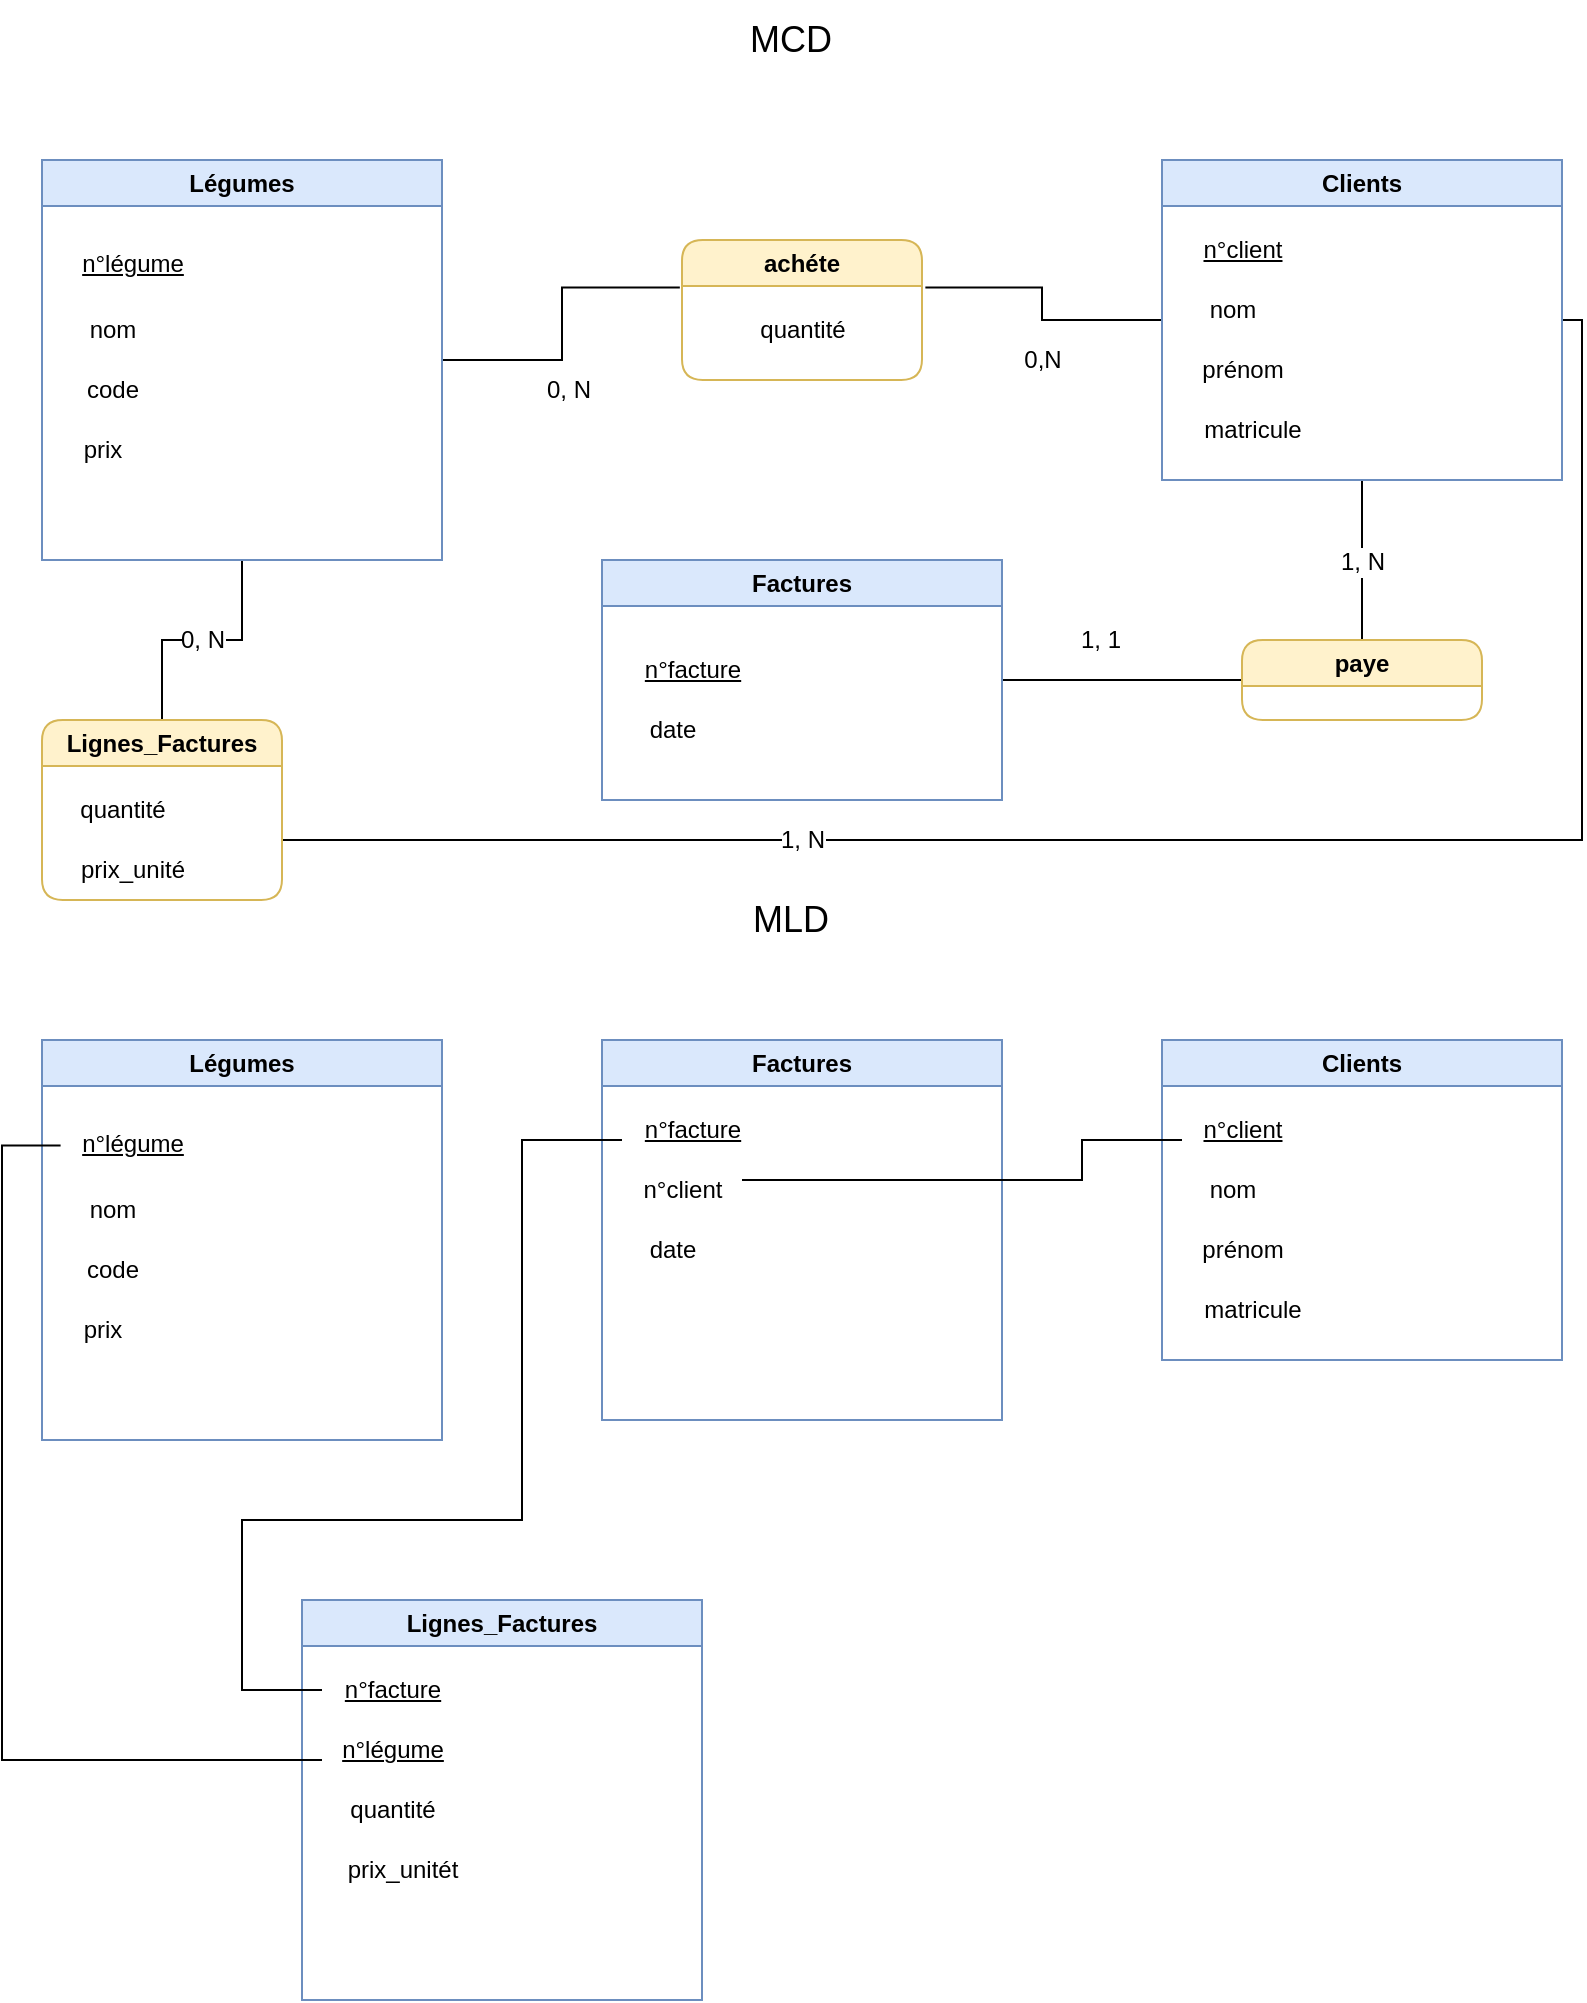 <mxfile version="20.8.1" type="device"><diagram id="XVdJ0i99iqBaNpehgFba" name="Page-1"><mxGraphModel dx="1430" dy="770" grid="1" gridSize="10" guides="1" tooltips="1" connect="1" arrows="1" fold="1" page="1" pageScale="1" pageWidth="827" pageHeight="1169" math="0" shadow="0"><root><mxCell id="0"/><mxCell id="1" parent="0"/><mxCell id="7ZcVn0kmiV8bd5WpWsZO-18" style="edgeStyle=orthogonalEdgeStyle;rounded=0;orthogonalLoop=1;jettySize=auto;html=1;entryX=-0.009;entryY=0.34;entryDx=0;entryDy=0;entryPerimeter=0;fontSize=12;endArrow=none;endFill=0;" edge="1" parent="1" source="7ZcVn0kmiV8bd5WpWsZO-1" target="7ZcVn0kmiV8bd5WpWsZO-16"><mxGeometry relative="1" as="geometry"/></mxCell><mxCell id="7ZcVn0kmiV8bd5WpWsZO-20" value="0, N" style="edgeLabel;html=1;align=center;verticalAlign=middle;resizable=0;points=[];fontSize=12;" vertex="1" connectable="0" parent="7ZcVn0kmiV8bd5WpWsZO-18"><mxGeometry x="-0.378" y="1" relative="1" as="geometry"><mxPoint x="15" y="16" as="offset"/></mxGeometry></mxCell><mxCell id="7ZcVn0kmiV8bd5WpWsZO-99" style="edgeStyle=orthogonalEdgeStyle;rounded=0;orthogonalLoop=1;jettySize=auto;html=1;entryX=0.5;entryY=0;entryDx=0;entryDy=0;fontSize=12;endArrow=none;endFill=0;" edge="1" parent="1" source="7ZcVn0kmiV8bd5WpWsZO-1" target="7ZcVn0kmiV8bd5WpWsZO-93"><mxGeometry relative="1" as="geometry"><Array as="points"><mxPoint x="140" y="360"/><mxPoint x="100" y="360"/></Array></mxGeometry></mxCell><mxCell id="7ZcVn0kmiV8bd5WpWsZO-101" value="0, N" style="edgeLabel;html=1;align=center;verticalAlign=middle;resizable=0;points=[];fontSize=12;" vertex="1" connectable="0" parent="7ZcVn0kmiV8bd5WpWsZO-99"><mxGeometry x="-0.282" y="1" relative="1" as="geometry"><mxPoint x="-17" y="-1" as="offset"/></mxGeometry></mxCell><mxCell id="7ZcVn0kmiV8bd5WpWsZO-1" value="Légumes" style="swimlane;whiteSpace=wrap;html=1;fillColor=#dae8fc;strokeColor=#6c8ebf;" vertex="1" parent="1"><mxGeometry x="40" y="120" width="200" height="200" as="geometry"/></mxCell><mxCell id="7ZcVn0kmiV8bd5WpWsZO-3" value="&lt;font style=&quot;font-size: 12px;&quot;&gt;&lt;u&gt;n°légume&lt;/u&gt;&lt;/font&gt;" style="text;html=1;align=center;verticalAlign=middle;resizable=0;points=[];autosize=1;strokeColor=none;fillColor=none;fontSize=18;" vertex="1" parent="7ZcVn0kmiV8bd5WpWsZO-1"><mxGeometry x="10" y="30" width="70" height="40" as="geometry"/></mxCell><mxCell id="7ZcVn0kmiV8bd5WpWsZO-5" value="nom" style="text;html=1;align=center;verticalAlign=middle;resizable=0;points=[];autosize=1;strokeColor=none;fillColor=none;fontSize=12;" vertex="1" parent="7ZcVn0kmiV8bd5WpWsZO-1"><mxGeometry x="10" y="70" width="50" height="30" as="geometry"/></mxCell><mxCell id="7ZcVn0kmiV8bd5WpWsZO-14" value="code" style="text;html=1;align=center;verticalAlign=middle;resizable=0;points=[];autosize=1;strokeColor=none;fillColor=none;fontSize=12;" vertex="1" parent="7ZcVn0kmiV8bd5WpWsZO-1"><mxGeometry x="10" y="100" width="50" height="30" as="geometry"/></mxCell><mxCell id="7ZcVn0kmiV8bd5WpWsZO-15" value="prix" style="text;html=1;align=center;verticalAlign=middle;resizable=0;points=[];autosize=1;strokeColor=none;fillColor=none;fontSize=12;" vertex="1" parent="7ZcVn0kmiV8bd5WpWsZO-1"><mxGeometry x="10" y="130" width="40" height="30" as="geometry"/></mxCell><mxCell id="7ZcVn0kmiV8bd5WpWsZO-2" value="&lt;font style=&quot;font-size: 18px;&quot;&gt;MLD&lt;/font&gt;" style="text;html=1;align=center;verticalAlign=middle;resizable=0;points=[];autosize=1;strokeColor=none;fillColor=none;" vertex="1" parent="1"><mxGeometry x="384" y="480" width="60" height="40" as="geometry"/></mxCell><mxCell id="7ZcVn0kmiV8bd5WpWsZO-17" style="edgeStyle=orthogonalEdgeStyle;rounded=0;orthogonalLoop=1;jettySize=auto;html=1;entryX=1.014;entryY=0.34;entryDx=0;entryDy=0;entryPerimeter=0;fontSize=12;endArrow=none;endFill=0;" edge="1" parent="1" source="7ZcVn0kmiV8bd5WpWsZO-7" target="7ZcVn0kmiV8bd5WpWsZO-16"><mxGeometry relative="1" as="geometry"/></mxCell><mxCell id="7ZcVn0kmiV8bd5WpWsZO-19" value="0,N" style="edgeLabel;html=1;align=center;verticalAlign=middle;resizable=0;points=[];fontSize=12;" vertex="1" connectable="0" parent="7ZcVn0kmiV8bd5WpWsZO-17"><mxGeometry x="-0.452" y="-2" relative="1" as="geometry"><mxPoint x="-23" y="22" as="offset"/></mxGeometry></mxCell><mxCell id="7ZcVn0kmiV8bd5WpWsZO-77" style="edgeStyle=orthogonalEdgeStyle;rounded=0;orthogonalLoop=1;jettySize=auto;html=1;entryX=0.5;entryY=0;entryDx=0;entryDy=0;fontSize=12;endArrow=none;endFill=0;" edge="1" parent="1" source="7ZcVn0kmiV8bd5WpWsZO-7" target="7ZcVn0kmiV8bd5WpWsZO-76"><mxGeometry relative="1" as="geometry"/></mxCell><mxCell id="7ZcVn0kmiV8bd5WpWsZO-81" value="1, N" style="edgeLabel;html=1;align=center;verticalAlign=middle;resizable=0;points=[];fontSize=12;" vertex="1" connectable="0" parent="7ZcVn0kmiV8bd5WpWsZO-77"><mxGeometry x="-0.264" relative="1" as="geometry"><mxPoint y="11" as="offset"/></mxGeometry></mxCell><mxCell id="7ZcVn0kmiV8bd5WpWsZO-102" style="edgeStyle=orthogonalEdgeStyle;rounded=0;orthogonalLoop=1;jettySize=auto;html=1;fontSize=12;endArrow=none;endFill=0;" edge="1" parent="1" source="7ZcVn0kmiV8bd5WpWsZO-7"><mxGeometry relative="1" as="geometry"><mxPoint x="160" y="460" as="targetPoint"/><Array as="points"><mxPoint x="810" y="200"/><mxPoint x="810" y="460"/></Array></mxGeometry></mxCell><mxCell id="7ZcVn0kmiV8bd5WpWsZO-103" value="1, N" style="edgeLabel;html=1;align=center;verticalAlign=middle;resizable=0;points=[];fontSize=12;" vertex="1" connectable="0" parent="7ZcVn0kmiV8bd5WpWsZO-102"><mxGeometry x="0.247" y="1" relative="1" as="geometry"><mxPoint x="-87" y="-1" as="offset"/></mxGeometry></mxCell><mxCell id="7ZcVn0kmiV8bd5WpWsZO-7" value="Clients" style="swimlane;whiteSpace=wrap;html=1;fontSize=12;fillColor=#dae8fc;strokeColor=#6c8ebf;" vertex="1" parent="1"><mxGeometry x="600" y="120" width="200" height="160" as="geometry"/></mxCell><mxCell id="7ZcVn0kmiV8bd5WpWsZO-10" value="&lt;u&gt;n°client&lt;/u&gt;" style="text;html=1;align=center;verticalAlign=middle;resizable=0;points=[];autosize=1;strokeColor=none;fillColor=none;fontSize=12;" vertex="1" parent="7ZcVn0kmiV8bd5WpWsZO-7"><mxGeometry x="10" y="30" width="60" height="30" as="geometry"/></mxCell><mxCell id="7ZcVn0kmiV8bd5WpWsZO-11" value="nom" style="text;html=1;align=center;verticalAlign=middle;resizable=0;points=[];autosize=1;strokeColor=none;fillColor=none;fontSize=12;" vertex="1" parent="7ZcVn0kmiV8bd5WpWsZO-7"><mxGeometry x="10" y="60" width="50" height="30" as="geometry"/></mxCell><mxCell id="7ZcVn0kmiV8bd5WpWsZO-12" value="prénom" style="text;html=1;align=center;verticalAlign=middle;resizable=0;points=[];autosize=1;strokeColor=none;fillColor=none;fontSize=12;" vertex="1" parent="7ZcVn0kmiV8bd5WpWsZO-7"><mxGeometry x="10" y="90" width="60" height="30" as="geometry"/></mxCell><mxCell id="7ZcVn0kmiV8bd5WpWsZO-13" value="matricule" style="text;html=1;align=center;verticalAlign=middle;resizable=0;points=[];autosize=1;strokeColor=none;fillColor=none;fontSize=12;" vertex="1" parent="7ZcVn0kmiV8bd5WpWsZO-7"><mxGeometry x="10" y="120" width="70" height="30" as="geometry"/></mxCell><mxCell id="7ZcVn0kmiV8bd5WpWsZO-16" value="achéte" style="swimlane;whiteSpace=wrap;html=1;fontSize=12;fillColor=#fff2cc;strokeColor=#d6b656;rounded=1;" vertex="1" parent="1"><mxGeometry x="360" y="160" width="120" height="70" as="geometry"/></mxCell><mxCell id="7ZcVn0kmiV8bd5WpWsZO-37" value="quantité" style="text;html=1;align=center;verticalAlign=middle;resizable=0;points=[];autosize=1;strokeColor=none;fillColor=none;fontSize=12;" vertex="1" parent="7ZcVn0kmiV8bd5WpWsZO-16"><mxGeometry x="25" y="30" width="70" height="30" as="geometry"/></mxCell><mxCell id="7ZcVn0kmiV8bd5WpWsZO-21" value="Légumes" style="swimlane;whiteSpace=wrap;html=1;fillColor=#dae8fc;strokeColor=#6c8ebf;" vertex="1" parent="1"><mxGeometry x="40" y="560" width="200" height="200" as="geometry"/></mxCell><mxCell id="7ZcVn0kmiV8bd5WpWsZO-22" value="&lt;font style=&quot;font-size: 12px;&quot;&gt;&lt;u&gt;n°légume&lt;/u&gt;&lt;/font&gt;" style="text;html=1;align=center;verticalAlign=middle;resizable=0;points=[];autosize=1;strokeColor=none;fillColor=none;fontSize=18;" vertex="1" parent="7ZcVn0kmiV8bd5WpWsZO-21"><mxGeometry x="10" y="30" width="70" height="40" as="geometry"/></mxCell><mxCell id="7ZcVn0kmiV8bd5WpWsZO-23" value="nom" style="text;html=1;align=center;verticalAlign=middle;resizable=0;points=[];autosize=1;strokeColor=none;fillColor=none;fontSize=12;" vertex="1" parent="7ZcVn0kmiV8bd5WpWsZO-21"><mxGeometry x="10" y="70" width="50" height="30" as="geometry"/></mxCell><mxCell id="7ZcVn0kmiV8bd5WpWsZO-24" value="code" style="text;html=1;align=center;verticalAlign=middle;resizable=0;points=[];autosize=1;strokeColor=none;fillColor=none;fontSize=12;" vertex="1" parent="7ZcVn0kmiV8bd5WpWsZO-21"><mxGeometry x="10" y="100" width="50" height="30" as="geometry"/></mxCell><mxCell id="7ZcVn0kmiV8bd5WpWsZO-25" value="prix" style="text;html=1;align=center;verticalAlign=middle;resizable=0;points=[];autosize=1;strokeColor=none;fillColor=none;fontSize=12;" vertex="1" parent="7ZcVn0kmiV8bd5WpWsZO-21"><mxGeometry x="10" y="130" width="40" height="30" as="geometry"/></mxCell><mxCell id="7ZcVn0kmiV8bd5WpWsZO-26" value="Clients" style="swimlane;whiteSpace=wrap;html=1;fontSize=12;fillColor=#dae8fc;strokeColor=#6c8ebf;" vertex="1" parent="1"><mxGeometry x="600" y="560" width="200" height="160" as="geometry"/></mxCell><mxCell id="7ZcVn0kmiV8bd5WpWsZO-27" value="&lt;u&gt;n°client&lt;/u&gt;" style="text;html=1;align=center;verticalAlign=middle;resizable=0;points=[];autosize=1;strokeColor=none;fillColor=none;fontSize=12;" vertex="1" parent="7ZcVn0kmiV8bd5WpWsZO-26"><mxGeometry x="10" y="30" width="60" height="30" as="geometry"/></mxCell><mxCell id="7ZcVn0kmiV8bd5WpWsZO-28" value="nom" style="text;html=1;align=center;verticalAlign=middle;resizable=0;points=[];autosize=1;strokeColor=none;fillColor=none;fontSize=12;" vertex="1" parent="7ZcVn0kmiV8bd5WpWsZO-26"><mxGeometry x="10" y="60" width="50" height="30" as="geometry"/></mxCell><mxCell id="7ZcVn0kmiV8bd5WpWsZO-29" value="prénom" style="text;html=1;align=center;verticalAlign=middle;resizable=0;points=[];autosize=1;strokeColor=none;fillColor=none;fontSize=12;" vertex="1" parent="7ZcVn0kmiV8bd5WpWsZO-26"><mxGeometry x="10" y="90" width="60" height="30" as="geometry"/></mxCell><mxCell id="7ZcVn0kmiV8bd5WpWsZO-30" value="matricule" style="text;html=1;align=center;verticalAlign=middle;resizable=0;points=[];autosize=1;strokeColor=none;fillColor=none;fontSize=12;" vertex="1" parent="7ZcVn0kmiV8bd5WpWsZO-26"><mxGeometry x="10" y="120" width="70" height="30" as="geometry"/></mxCell><mxCell id="7ZcVn0kmiV8bd5WpWsZO-31" value="Factures" style="swimlane;whiteSpace=wrap;html=1;rounded=0;fontSize=12;fillColor=#dae8fc;strokeColor=#6c8ebf;" vertex="1" parent="1"><mxGeometry x="320" y="560" width="200" height="190" as="geometry"/></mxCell><mxCell id="7ZcVn0kmiV8bd5WpWsZO-32" value="n°facture" style="text;html=1;align=center;verticalAlign=middle;resizable=0;points=[];autosize=1;strokeColor=none;fillColor=none;fontSize=12;fontStyle=4" vertex="1" parent="7ZcVn0kmiV8bd5WpWsZO-31"><mxGeometry x="10" y="30" width="70" height="30" as="geometry"/></mxCell><mxCell id="7ZcVn0kmiV8bd5WpWsZO-34" value="n°client" style="text;html=1;align=center;verticalAlign=middle;resizable=0;points=[];autosize=1;strokeColor=none;fillColor=none;fontSize=12;" vertex="1" parent="7ZcVn0kmiV8bd5WpWsZO-31"><mxGeometry x="10" y="60" width="60" height="30" as="geometry"/></mxCell><mxCell id="7ZcVn0kmiV8bd5WpWsZO-39" value="date" style="text;html=1;align=center;verticalAlign=middle;resizable=0;points=[];autosize=1;strokeColor=none;fillColor=none;fontSize=12;" vertex="1" parent="7ZcVn0kmiV8bd5WpWsZO-31"><mxGeometry x="10" y="90" width="50" height="30" as="geometry"/></mxCell><mxCell id="7ZcVn0kmiV8bd5WpWsZO-73" value="&lt;font style=&quot;font-size: 18px;&quot;&gt;MCD&lt;/font&gt;" style="text;html=1;align=center;verticalAlign=middle;resizable=0;points=[];autosize=1;strokeColor=none;fillColor=none;" vertex="1" parent="1"><mxGeometry x="384" y="40" width="60" height="40" as="geometry"/></mxCell><mxCell id="7ZcVn0kmiV8bd5WpWsZO-78" style="edgeStyle=orthogonalEdgeStyle;rounded=0;orthogonalLoop=1;jettySize=auto;html=1;entryX=0;entryY=0.5;entryDx=0;entryDy=0;fontSize=12;endArrow=none;endFill=0;" edge="1" parent="1" source="7ZcVn0kmiV8bd5WpWsZO-74" target="7ZcVn0kmiV8bd5WpWsZO-76"><mxGeometry relative="1" as="geometry"/></mxCell><mxCell id="7ZcVn0kmiV8bd5WpWsZO-80" value="1, 1" style="edgeLabel;html=1;align=center;verticalAlign=middle;resizable=0;points=[];fontSize=12;" vertex="1" connectable="0" parent="7ZcVn0kmiV8bd5WpWsZO-78"><mxGeometry x="-0.412" y="-1" relative="1" as="geometry"><mxPoint x="13" y="-21" as="offset"/></mxGeometry></mxCell><mxCell id="7ZcVn0kmiV8bd5WpWsZO-74" value="Factures" style="swimlane;whiteSpace=wrap;html=1;rounded=0;fontSize=12;fillColor=#dae8fc;strokeColor=#6c8ebf;" vertex="1" parent="1"><mxGeometry x="320" y="320" width="200" height="120" as="geometry"/></mxCell><mxCell id="7ZcVn0kmiV8bd5WpWsZO-75" value="&lt;u&gt;n°facture&lt;/u&gt;" style="text;html=1;align=center;verticalAlign=middle;resizable=0;points=[];autosize=1;strokeColor=none;fillColor=none;fontSize=12;" vertex="1" parent="7ZcVn0kmiV8bd5WpWsZO-74"><mxGeometry x="10" y="40" width="70" height="30" as="geometry"/></mxCell><mxCell id="7ZcVn0kmiV8bd5WpWsZO-79" value="date" style="text;html=1;align=center;verticalAlign=middle;resizable=0;points=[];autosize=1;strokeColor=none;fillColor=none;fontSize=12;" vertex="1" parent="7ZcVn0kmiV8bd5WpWsZO-74"><mxGeometry x="10" y="70" width="50" height="30" as="geometry"/></mxCell><mxCell id="7ZcVn0kmiV8bd5WpWsZO-76" value="paye" style="swimlane;whiteSpace=wrap;html=1;rounded=1;fontSize=12;fillColor=#fff2cc;strokeColor=#d6b656;" vertex="1" parent="1"><mxGeometry x="640" y="360" width="120" height="40" as="geometry"/></mxCell><mxCell id="7ZcVn0kmiV8bd5WpWsZO-84" style="edgeStyle=orthogonalEdgeStyle;rounded=0;orthogonalLoop=1;jettySize=auto;html=1;entryX=0;entryY=0.667;entryDx=0;entryDy=0;entryPerimeter=0;fontSize=12;endArrow=none;endFill=0;" edge="1" parent="1" source="7ZcVn0kmiV8bd5WpWsZO-34" target="7ZcVn0kmiV8bd5WpWsZO-27"><mxGeometry relative="1" as="geometry"><Array as="points"><mxPoint x="560" y="630"/><mxPoint x="560" y="610"/></Array></mxGeometry></mxCell><mxCell id="7ZcVn0kmiV8bd5WpWsZO-85" value="Lignes_Factures" style="swimlane;whiteSpace=wrap;html=1;rounded=0;fontSize=12;fillColor=#dae8fc;strokeColor=#6c8ebf;" vertex="1" parent="1"><mxGeometry x="170" y="840" width="200" height="200" as="geometry"/></mxCell><mxCell id="7ZcVn0kmiV8bd5WpWsZO-86" value="&lt;u&gt;n°facture&lt;/u&gt;" style="text;html=1;align=center;verticalAlign=middle;resizable=0;points=[];autosize=1;strokeColor=none;fillColor=none;fontSize=12;" vertex="1" parent="7ZcVn0kmiV8bd5WpWsZO-85"><mxGeometry x="10" y="30" width="70" height="30" as="geometry"/></mxCell><mxCell id="7ZcVn0kmiV8bd5WpWsZO-87" value="n°légume" style="text;html=1;align=center;verticalAlign=middle;resizable=0;points=[];autosize=1;strokeColor=none;fillColor=none;fontSize=12;fontStyle=4" vertex="1" parent="7ZcVn0kmiV8bd5WpWsZO-85"><mxGeometry x="10" y="60" width="70" height="30" as="geometry"/></mxCell><mxCell id="7ZcVn0kmiV8bd5WpWsZO-88" value="quantité" style="text;html=1;align=center;verticalAlign=middle;resizable=0;points=[];autosize=1;strokeColor=none;fillColor=none;fontSize=12;" vertex="1" parent="7ZcVn0kmiV8bd5WpWsZO-85"><mxGeometry x="10" y="90" width="70" height="30" as="geometry"/></mxCell><mxCell id="7ZcVn0kmiV8bd5WpWsZO-89" value="prix_unitét" style="text;html=1;align=center;verticalAlign=middle;resizable=0;points=[];autosize=1;strokeColor=none;fillColor=none;fontSize=12;rounded=0;" vertex="1" parent="7ZcVn0kmiV8bd5WpWsZO-85"><mxGeometry x="10" y="120" width="80" height="30" as="geometry"/></mxCell><mxCell id="7ZcVn0kmiV8bd5WpWsZO-90" style="edgeStyle=orthogonalEdgeStyle;rounded=0;orthogonalLoop=1;jettySize=auto;html=1;entryX=0;entryY=0.667;entryDx=0;entryDy=0;entryPerimeter=0;fontSize=12;endArrow=none;endFill=0;" edge="1" parent="1" source="7ZcVn0kmiV8bd5WpWsZO-86" target="7ZcVn0kmiV8bd5WpWsZO-32"><mxGeometry relative="1" as="geometry"><Array as="points"><mxPoint x="140" y="885"/><mxPoint x="140" y="800"/><mxPoint x="280" y="800"/><mxPoint x="280" y="610"/></Array></mxGeometry></mxCell><mxCell id="7ZcVn0kmiV8bd5WpWsZO-91" style="edgeStyle=orthogonalEdgeStyle;rounded=0;orthogonalLoop=1;jettySize=auto;html=1;entryX=-0.01;entryY=0.569;entryDx=0;entryDy=0;entryPerimeter=0;fontSize=12;endArrow=none;endFill=0;" edge="1" parent="1" source="7ZcVn0kmiV8bd5WpWsZO-87" target="7ZcVn0kmiV8bd5WpWsZO-22"><mxGeometry relative="1" as="geometry"><Array as="points"><mxPoint x="20" y="920"/><mxPoint x="20" y="613"/></Array></mxGeometry></mxCell><mxCell id="7ZcVn0kmiV8bd5WpWsZO-93" value="Lignes_Factures" style="swimlane;whiteSpace=wrap;html=1;rounded=1;fontSize=12;fillColor=#fff2cc;strokeColor=#d6b656;" vertex="1" parent="1"><mxGeometry x="40" y="400" width="120" height="90" as="geometry"/></mxCell><mxCell id="7ZcVn0kmiV8bd5WpWsZO-94" value="quantité" style="text;html=1;align=center;verticalAlign=middle;resizable=0;points=[];autosize=1;strokeColor=none;fillColor=none;fontSize=12;" vertex="1" parent="7ZcVn0kmiV8bd5WpWsZO-93"><mxGeometry x="5" y="30" width="70" height="30" as="geometry"/></mxCell><mxCell id="7ZcVn0kmiV8bd5WpWsZO-96" value="prix_unité" style="text;html=1;align=center;verticalAlign=middle;resizable=0;points=[];autosize=1;strokeColor=none;fillColor=none;fontSize=12;" vertex="1" parent="7ZcVn0kmiV8bd5WpWsZO-93"><mxGeometry x="5" y="60" width="80" height="30" as="geometry"/></mxCell></root></mxGraphModel></diagram></mxfile>